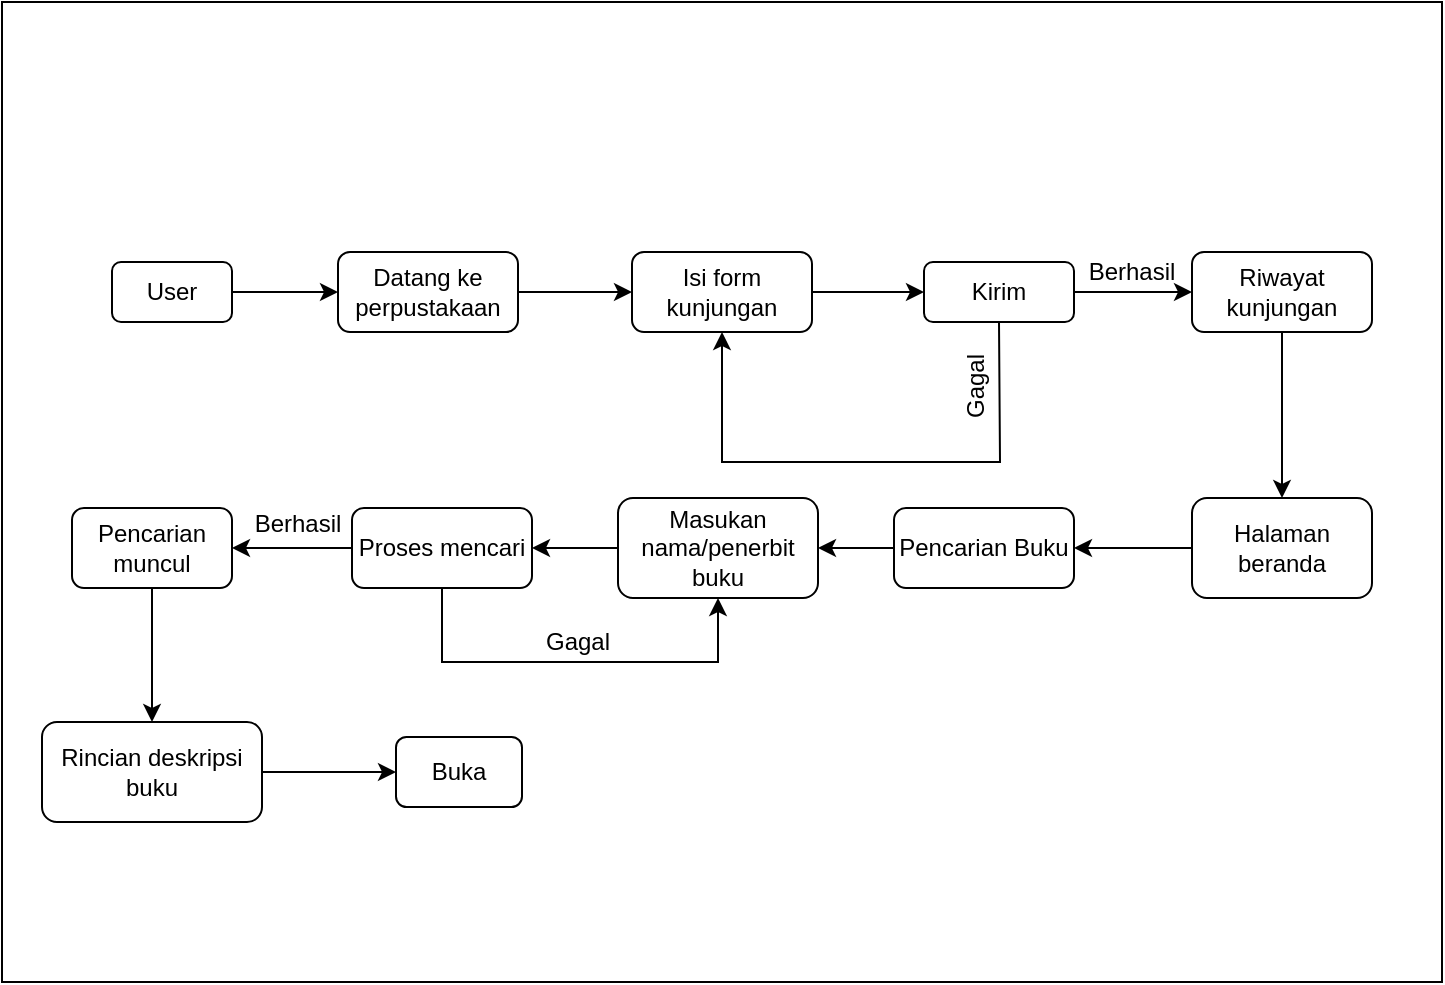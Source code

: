 <mxfile version="23.0.2" type="github">
  <diagram name="Page-1" id="noBK73M3spCsqH1TY9yd">
    <mxGraphModel dx="756" dy="419" grid="1" gridSize="10" guides="1" tooltips="1" connect="1" arrows="1" fold="1" page="1" pageScale="1" pageWidth="850" pageHeight="1100" math="0" shadow="0">
      <root>
        <mxCell id="0" />
        <mxCell id="1" parent="0" />
        <mxCell id="Sp2IMunT2PbhY9EcqRZI-1" value="" style="rounded=0;whiteSpace=wrap;html=1;" vertex="1" parent="1">
          <mxGeometry x="15" y="30" width="720" height="490" as="geometry" />
        </mxCell>
        <mxCell id="Sp2IMunT2PbhY9EcqRZI-8" value="" style="edgeStyle=orthogonalEdgeStyle;rounded=0;orthogonalLoop=1;jettySize=auto;html=1;" edge="1" parent="1" source="Sp2IMunT2PbhY9EcqRZI-2" target="Sp2IMunT2PbhY9EcqRZI-3">
          <mxGeometry relative="1" as="geometry" />
        </mxCell>
        <mxCell id="Sp2IMunT2PbhY9EcqRZI-2" value="User" style="rounded=1;whiteSpace=wrap;html=1;" vertex="1" parent="1">
          <mxGeometry x="70" y="160" width="60" height="30" as="geometry" />
        </mxCell>
        <mxCell id="Sp2IMunT2PbhY9EcqRZI-9" value="" style="edgeStyle=orthogonalEdgeStyle;rounded=0;orthogonalLoop=1;jettySize=auto;html=1;" edge="1" parent="1" source="Sp2IMunT2PbhY9EcqRZI-3" target="Sp2IMunT2PbhY9EcqRZI-4">
          <mxGeometry relative="1" as="geometry" />
        </mxCell>
        <mxCell id="Sp2IMunT2PbhY9EcqRZI-3" value="Datang ke perpustakaan" style="rounded=1;whiteSpace=wrap;html=1;" vertex="1" parent="1">
          <mxGeometry x="183" y="155" width="90" height="40" as="geometry" />
        </mxCell>
        <mxCell id="Sp2IMunT2PbhY9EcqRZI-10" value="" style="edgeStyle=orthogonalEdgeStyle;rounded=0;orthogonalLoop=1;jettySize=auto;html=1;" edge="1" parent="1" source="Sp2IMunT2PbhY9EcqRZI-4" target="Sp2IMunT2PbhY9EcqRZI-5">
          <mxGeometry relative="1" as="geometry" />
        </mxCell>
        <mxCell id="Sp2IMunT2PbhY9EcqRZI-4" value="Isi form kunjungan" style="rounded=1;whiteSpace=wrap;html=1;" vertex="1" parent="1">
          <mxGeometry x="330" y="155" width="90" height="40" as="geometry" />
        </mxCell>
        <mxCell id="Sp2IMunT2PbhY9EcqRZI-11" value="" style="edgeStyle=orthogonalEdgeStyle;rounded=0;orthogonalLoop=1;jettySize=auto;html=1;" edge="1" parent="1" source="Sp2IMunT2PbhY9EcqRZI-5" target="Sp2IMunT2PbhY9EcqRZI-6">
          <mxGeometry relative="1" as="geometry" />
        </mxCell>
        <mxCell id="Sp2IMunT2PbhY9EcqRZI-5" value="Kirim" style="rounded=1;whiteSpace=wrap;html=1;" vertex="1" parent="1">
          <mxGeometry x="476" y="160" width="75" height="30" as="geometry" />
        </mxCell>
        <mxCell id="Sp2IMunT2PbhY9EcqRZI-16" value="" style="edgeStyle=orthogonalEdgeStyle;rounded=0;orthogonalLoop=1;jettySize=auto;html=1;" edge="1" parent="1" source="Sp2IMunT2PbhY9EcqRZI-6" target="Sp2IMunT2PbhY9EcqRZI-7">
          <mxGeometry relative="1" as="geometry" />
        </mxCell>
        <mxCell id="Sp2IMunT2PbhY9EcqRZI-6" value="Riwayat kunjungan" style="rounded=1;whiteSpace=wrap;html=1;" vertex="1" parent="1">
          <mxGeometry x="610" y="155" width="90" height="40" as="geometry" />
        </mxCell>
        <mxCell id="Sp2IMunT2PbhY9EcqRZI-20" value="" style="edgeStyle=orthogonalEdgeStyle;rounded=0;orthogonalLoop=1;jettySize=auto;html=1;" edge="1" parent="1" source="Sp2IMunT2PbhY9EcqRZI-7" target="Sp2IMunT2PbhY9EcqRZI-17">
          <mxGeometry relative="1" as="geometry" />
        </mxCell>
        <mxCell id="Sp2IMunT2PbhY9EcqRZI-7" value="Halaman beranda" style="rounded=1;whiteSpace=wrap;html=1;" vertex="1" parent="1">
          <mxGeometry x="610" y="278" width="90" height="50" as="geometry" />
        </mxCell>
        <mxCell id="Sp2IMunT2PbhY9EcqRZI-12" value="" style="endArrow=classic;html=1;rounded=0;exitX=0.5;exitY=1;exitDx=0;exitDy=0;" edge="1" parent="1" source="Sp2IMunT2PbhY9EcqRZI-5" target="Sp2IMunT2PbhY9EcqRZI-4">
          <mxGeometry width="50" height="50" relative="1" as="geometry">
            <mxPoint x="360" y="250" as="sourcePoint" />
            <mxPoint x="410" y="200" as="targetPoint" />
            <Array as="points">
              <mxPoint x="514" y="260" />
              <mxPoint x="375" y="260" />
            </Array>
          </mxGeometry>
        </mxCell>
        <mxCell id="Sp2IMunT2PbhY9EcqRZI-14" value="Berhasil" style="text;html=1;strokeColor=none;fillColor=none;align=center;verticalAlign=middle;whiteSpace=wrap;rounded=0;" vertex="1" parent="1">
          <mxGeometry x="550" y="150" width="60" height="30" as="geometry" />
        </mxCell>
        <mxCell id="Sp2IMunT2PbhY9EcqRZI-15" value="Gagal" style="text;html=1;strokeColor=none;fillColor=none;align=center;verticalAlign=middle;whiteSpace=wrap;rounded=0;rotation=-90;" vertex="1" parent="1">
          <mxGeometry x="472" y="207" width="60" height="30" as="geometry" />
        </mxCell>
        <mxCell id="Sp2IMunT2PbhY9EcqRZI-21" value="" style="edgeStyle=orthogonalEdgeStyle;rounded=0;orthogonalLoop=1;jettySize=auto;html=1;" edge="1" parent="1" source="Sp2IMunT2PbhY9EcqRZI-17" target="Sp2IMunT2PbhY9EcqRZI-18">
          <mxGeometry relative="1" as="geometry" />
        </mxCell>
        <mxCell id="Sp2IMunT2PbhY9EcqRZI-17" value="Pencarian Buku" style="rounded=1;whiteSpace=wrap;html=1;" vertex="1" parent="1">
          <mxGeometry x="461" y="283" width="90" height="40" as="geometry" />
        </mxCell>
        <mxCell id="Sp2IMunT2PbhY9EcqRZI-22" value="" style="edgeStyle=orthogonalEdgeStyle;rounded=0;orthogonalLoop=1;jettySize=auto;html=1;" edge="1" parent="1" source="Sp2IMunT2PbhY9EcqRZI-18" target="Sp2IMunT2PbhY9EcqRZI-19">
          <mxGeometry relative="1" as="geometry" />
        </mxCell>
        <mxCell id="Sp2IMunT2PbhY9EcqRZI-18" value="Masukan nama/penerbit buku" style="rounded=1;whiteSpace=wrap;html=1;" vertex="1" parent="1">
          <mxGeometry x="323" y="278" width="100" height="50" as="geometry" />
        </mxCell>
        <mxCell id="Sp2IMunT2PbhY9EcqRZI-24" value="" style="edgeStyle=orthogonalEdgeStyle;rounded=0;orthogonalLoop=1;jettySize=auto;html=1;" edge="1" parent="1" source="Sp2IMunT2PbhY9EcqRZI-19" target="Sp2IMunT2PbhY9EcqRZI-23">
          <mxGeometry relative="1" as="geometry" />
        </mxCell>
        <mxCell id="Sp2IMunT2PbhY9EcqRZI-19" value="Proses mencari" style="rounded=1;whiteSpace=wrap;html=1;" vertex="1" parent="1">
          <mxGeometry x="190" y="283" width="90" height="40" as="geometry" />
        </mxCell>
        <mxCell id="Sp2IMunT2PbhY9EcqRZI-29" value="" style="edgeStyle=orthogonalEdgeStyle;rounded=0;orthogonalLoop=1;jettySize=auto;html=1;" edge="1" parent="1" source="Sp2IMunT2PbhY9EcqRZI-23" target="Sp2IMunT2PbhY9EcqRZI-28">
          <mxGeometry relative="1" as="geometry" />
        </mxCell>
        <mxCell id="Sp2IMunT2PbhY9EcqRZI-23" value="Pencarian muncul" style="rounded=1;whiteSpace=wrap;html=1;" vertex="1" parent="1">
          <mxGeometry x="50" y="283" width="80" height="40" as="geometry" />
        </mxCell>
        <mxCell id="Sp2IMunT2PbhY9EcqRZI-25" value="" style="endArrow=classic;html=1;rounded=0;entryX=0.5;entryY=1;entryDx=0;entryDy=0;" edge="1" parent="1" source="Sp2IMunT2PbhY9EcqRZI-19" target="Sp2IMunT2PbhY9EcqRZI-18">
          <mxGeometry width="50" height="50" relative="1" as="geometry">
            <mxPoint x="360" y="250" as="sourcePoint" />
            <mxPoint x="410" y="200" as="targetPoint" />
            <Array as="points">
              <mxPoint x="235" y="360" />
              <mxPoint x="373" y="360" />
            </Array>
          </mxGeometry>
        </mxCell>
        <mxCell id="Sp2IMunT2PbhY9EcqRZI-26" value="Berhasil" style="text;html=1;strokeColor=none;fillColor=none;align=center;verticalAlign=middle;whiteSpace=wrap;rounded=0;" vertex="1" parent="1">
          <mxGeometry x="133" y="276" width="60" height="30" as="geometry" />
        </mxCell>
        <mxCell id="Sp2IMunT2PbhY9EcqRZI-27" value="Gagal" style="text;html=1;strokeColor=none;fillColor=none;align=center;verticalAlign=middle;whiteSpace=wrap;rounded=0;rotation=0;" vertex="1" parent="1">
          <mxGeometry x="273" y="335" width="60" height="30" as="geometry" />
        </mxCell>
        <mxCell id="Sp2IMunT2PbhY9EcqRZI-31" value="" style="edgeStyle=orthogonalEdgeStyle;rounded=0;orthogonalLoop=1;jettySize=auto;html=1;" edge="1" parent="1" source="Sp2IMunT2PbhY9EcqRZI-28" target="Sp2IMunT2PbhY9EcqRZI-30">
          <mxGeometry relative="1" as="geometry" />
        </mxCell>
        <mxCell id="Sp2IMunT2PbhY9EcqRZI-28" value="Rincian deskripsi buku" style="rounded=1;whiteSpace=wrap;html=1;" vertex="1" parent="1">
          <mxGeometry x="35" y="390" width="110" height="50" as="geometry" />
        </mxCell>
        <mxCell id="Sp2IMunT2PbhY9EcqRZI-30" value="Buka" style="rounded=1;whiteSpace=wrap;html=1;" vertex="1" parent="1">
          <mxGeometry x="212" y="397.5" width="63" height="35" as="geometry" />
        </mxCell>
      </root>
    </mxGraphModel>
  </diagram>
</mxfile>
